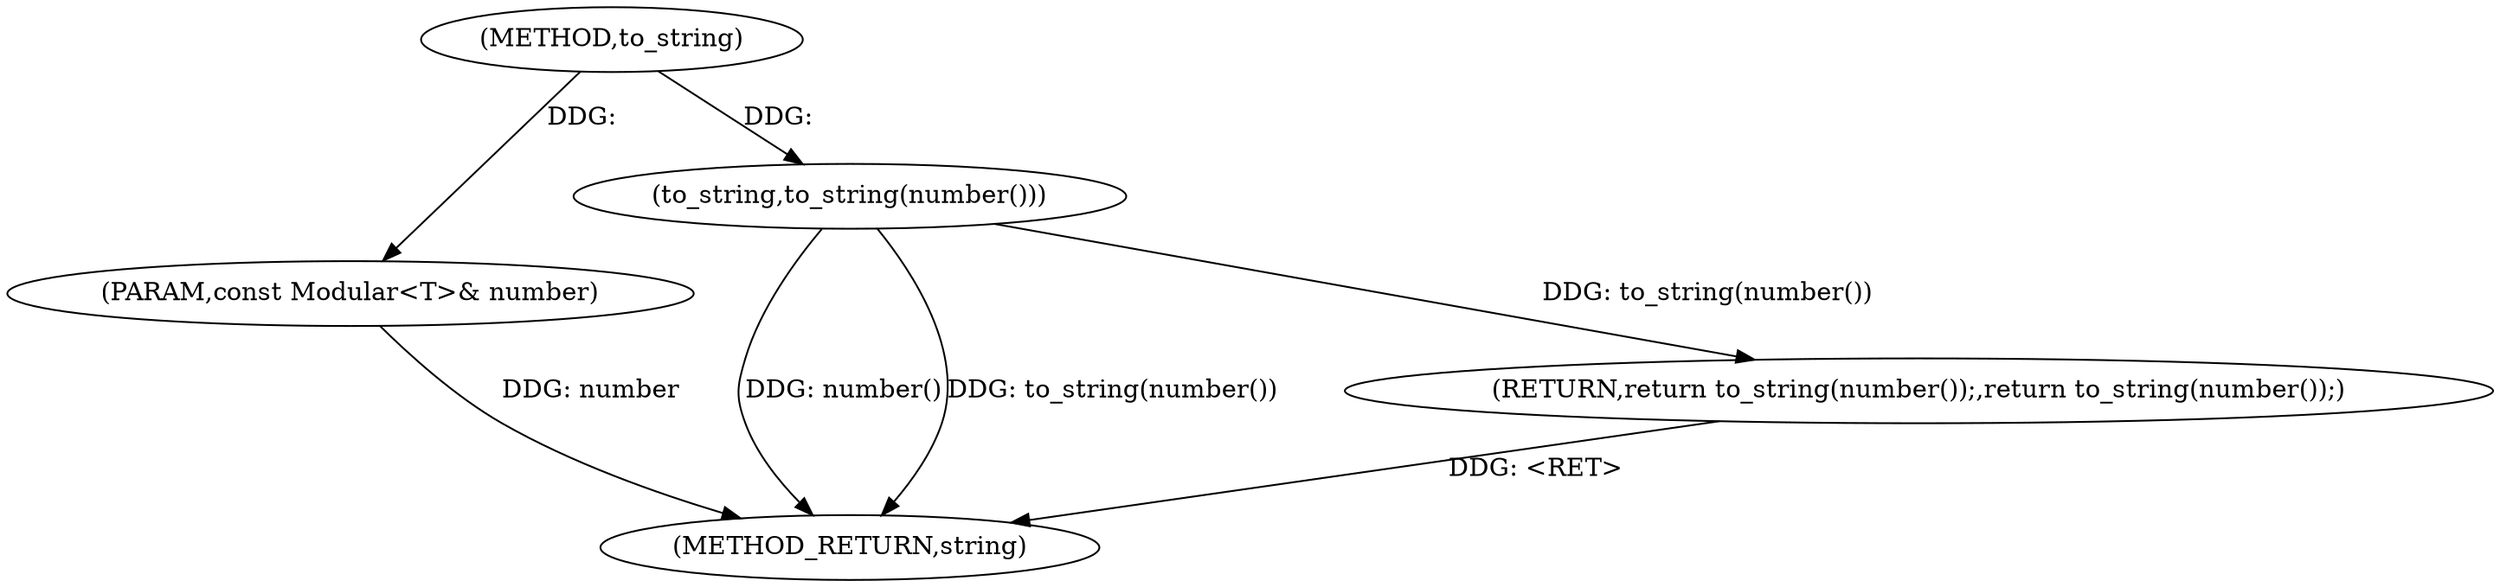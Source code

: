 digraph "to_string" {  
"1000994" [label = "(METHOD,to_string)" ]
"1001000" [label = "(METHOD_RETURN,string)" ]
"1000995" [label = "(PARAM,const Modular<T>& number)" ]
"1000997" [label = "(RETURN,return to_string(number());,return to_string(number());)" ]
"1000998" [label = "(to_string,to_string(number()))" ]
  "1000997" -> "1001000"  [ label = "DDG: <RET>"] 
  "1000995" -> "1001000"  [ label = "DDG: number"] 
  "1000998" -> "1001000"  [ label = "DDG: number()"] 
  "1000998" -> "1001000"  [ label = "DDG: to_string(number())"] 
  "1000994" -> "1000995"  [ label = "DDG: "] 
  "1000998" -> "1000997"  [ label = "DDG: to_string(number())"] 
  "1000994" -> "1000998"  [ label = "DDG: "] 
}
